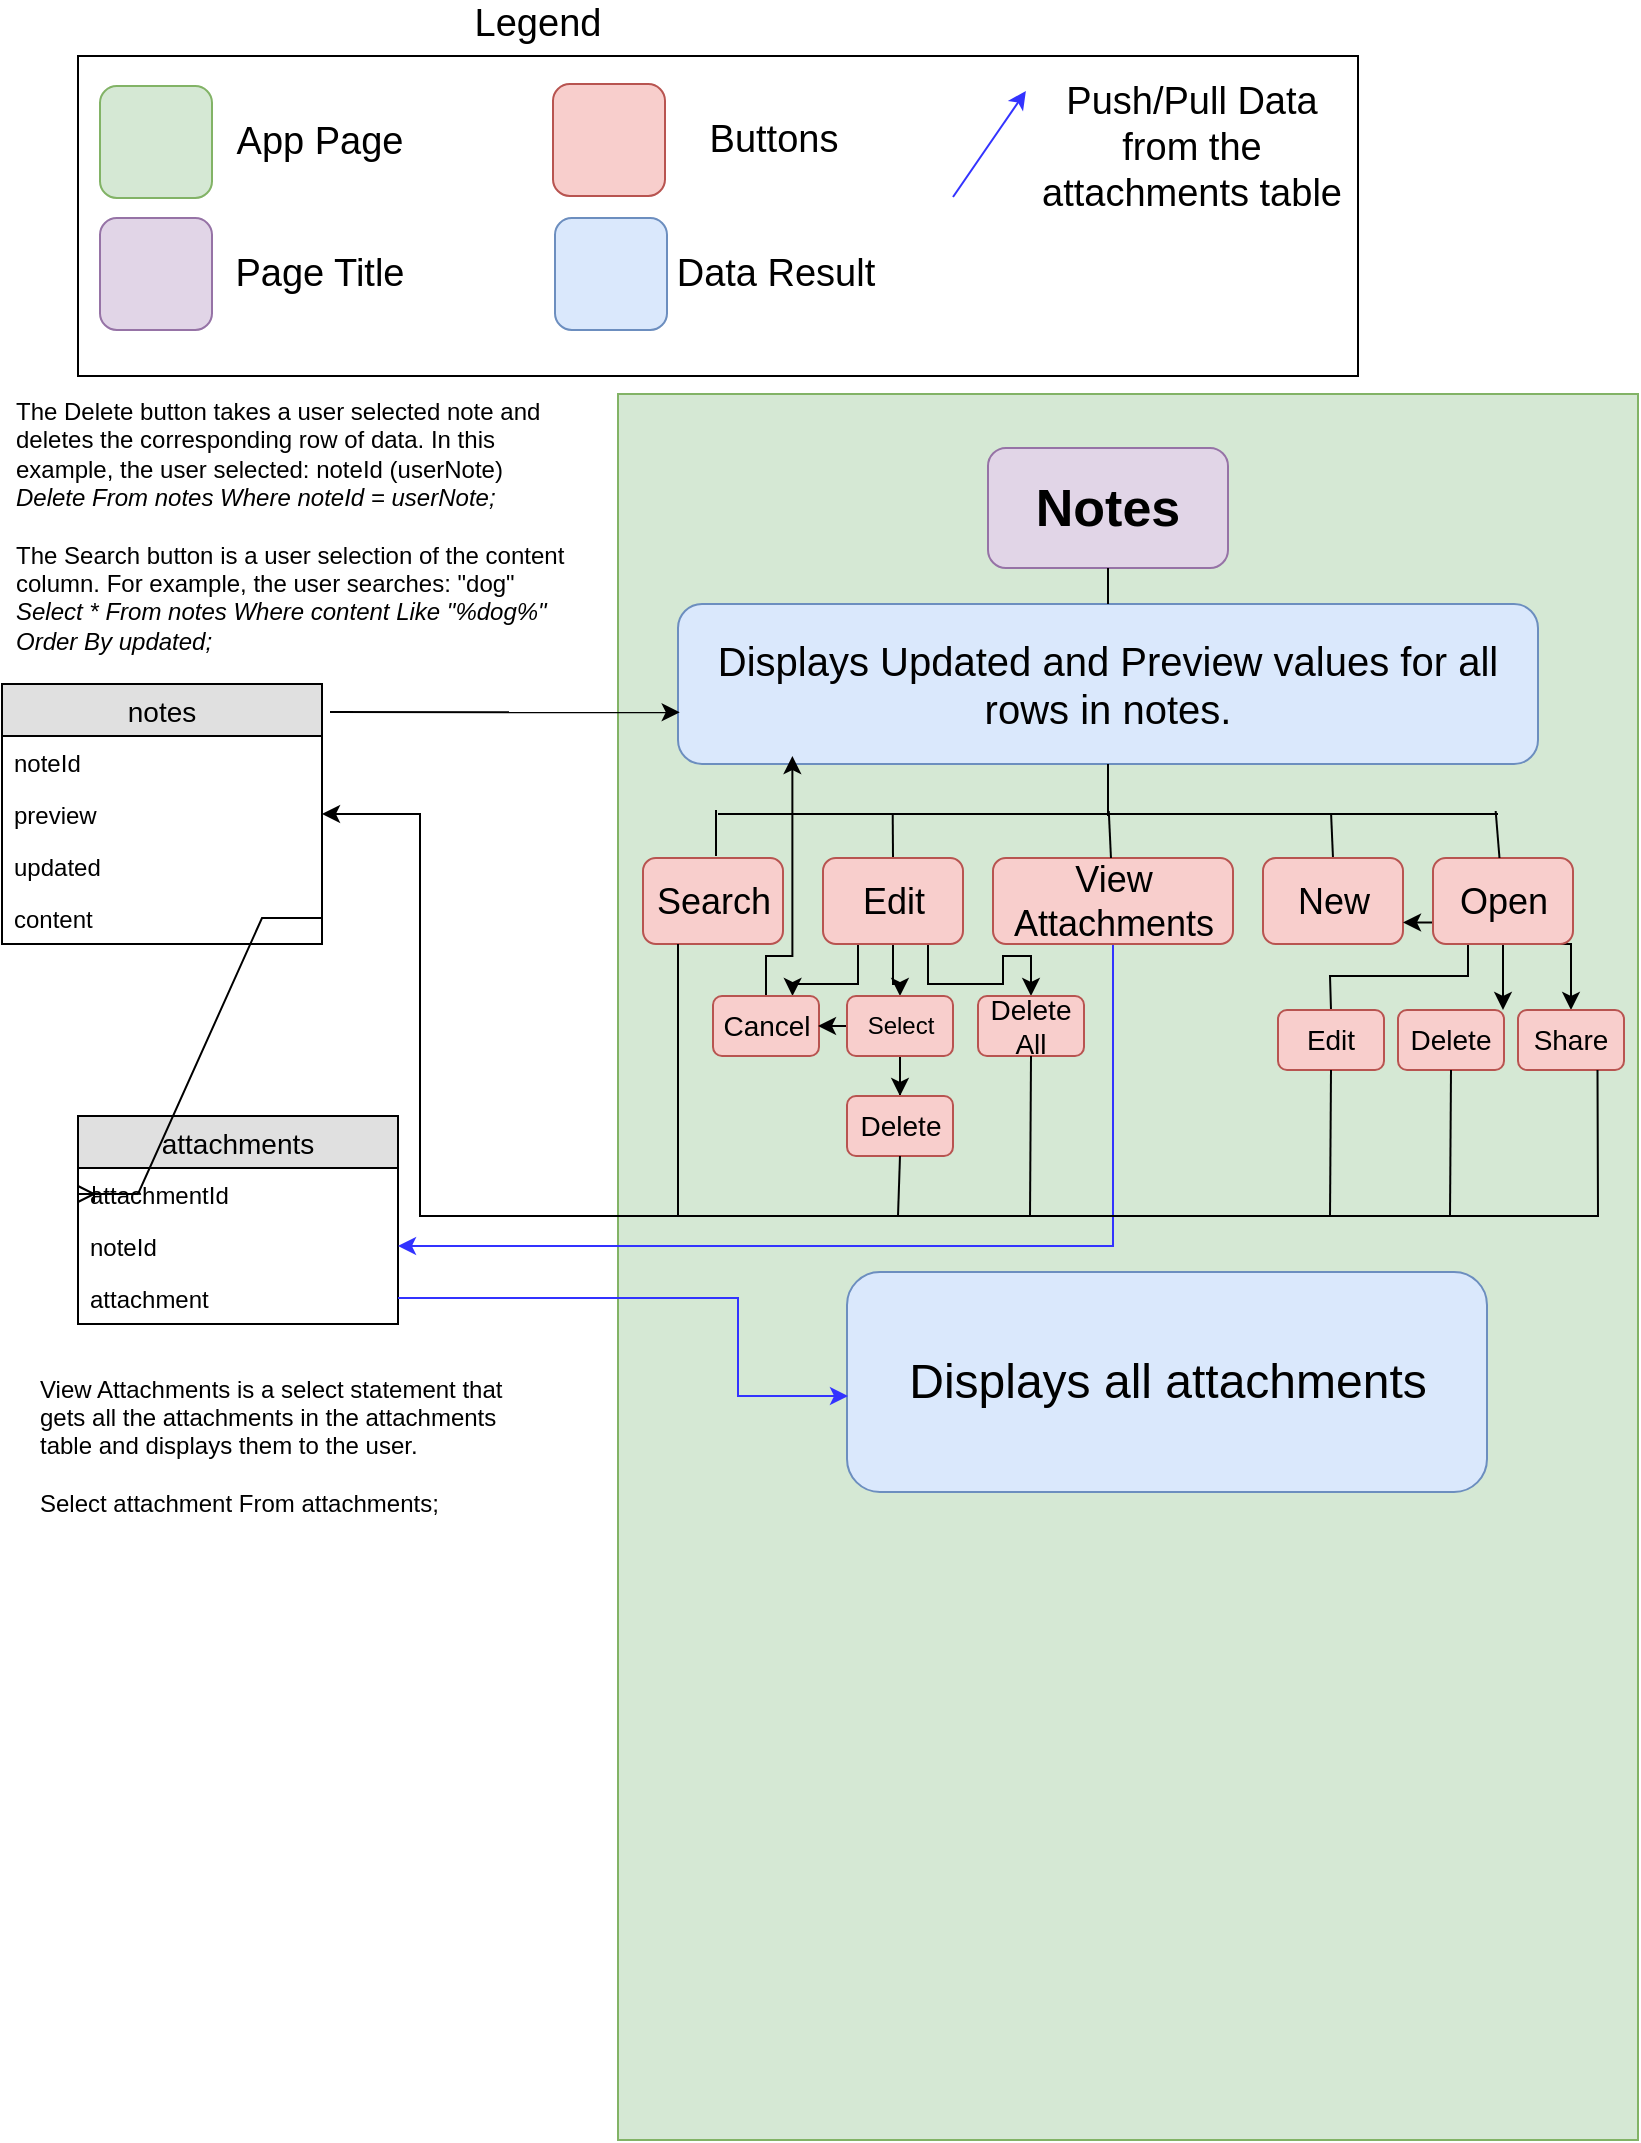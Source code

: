 <mxfile version="10.6.7" type="onedrive"><diagram id="a5W2fRX8ybqjQiZFfJYm" name="Page-1"><mxGraphModel dx="842" dy="466" grid="1" gridSize="10" guides="1" tooltips="1" connect="1" arrows="1" fold="1" page="1" pageScale="1" pageWidth="850" pageHeight="1100" math="0" shadow="0"><root><mxCell id="0"/><mxCell id="1" parent="0"/><mxCell id="HAYtJ29oAx4qvd8wA-S6-3" value="" style="rounded=0;whiteSpace=wrap;html=1;" vertex="1" parent="1"><mxGeometry x="40" y="30" width="640" height="160" as="geometry"/></mxCell><mxCell id="HAYtJ29oAx4qvd8wA-S6-4" value="&lt;font style=&quot;font-size: 19px&quot;&gt;Legend&lt;/font&gt;" style="text;html=1;strokeColor=none;fillColor=none;align=center;verticalAlign=middle;whiteSpace=wrap;rounded=0;" vertex="1" parent="1"><mxGeometry x="170" y="4" width="200" height="20" as="geometry"/></mxCell><mxCell id="HAYtJ29oAx4qvd8wA-S6-5" value="" style="whiteSpace=wrap;html=1;aspect=fixed;rounded=1;fillColor=#d5e8d4;strokeColor=#82b366;" vertex="1" parent="1"><mxGeometry x="51" y="45" width="56" height="56" as="geometry"/></mxCell><mxCell id="HAYtJ29oAx4qvd8wA-S6-6" value="&lt;font style=&quot;font-size: 19px&quot;&gt;App Page&lt;/font&gt;" style="text;html=1;strokeColor=none;fillColor=none;align=center;verticalAlign=middle;whiteSpace=wrap;rounded=0;" vertex="1" parent="1"><mxGeometry x="61" y="63" width="200" height="20" as="geometry"/></mxCell><mxCell id="HAYtJ29oAx4qvd8wA-S6-7" value="" style="whiteSpace=wrap;html=1;aspect=fixed;rounded=1;fillColor=#e1d5e7;strokeColor=#9673a6;" vertex="1" parent="1"><mxGeometry x="51" y="111" width="56" height="56" as="geometry"/></mxCell><mxCell id="HAYtJ29oAx4qvd8wA-S6-8" value="&lt;font style=&quot;font-size: 19px&quot;&gt;Page Title&lt;/font&gt;" style="text;html=1;strokeColor=none;fillColor=none;align=center;verticalAlign=middle;whiteSpace=wrap;rounded=0;" vertex="1" parent="1"><mxGeometry x="61" y="129" width="200" height="20" as="geometry"/></mxCell><mxCell id="HAYtJ29oAx4qvd8wA-S6-9" value="" style="whiteSpace=wrap;html=1;aspect=fixed;rounded=1;fillColor=#f8cecc;strokeColor=#b85450;" vertex="1" parent="1"><mxGeometry x="277.5" y="44" width="56" height="56" as="geometry"/></mxCell><mxCell id="HAYtJ29oAx4qvd8wA-S6-10" value="&lt;font style=&quot;font-size: 19px&quot;&gt;Buttons&lt;/font&gt;" style="text;html=1;strokeColor=none;fillColor=none;align=center;verticalAlign=middle;whiteSpace=wrap;rounded=0;" vertex="1" parent="1"><mxGeometry x="287.5" y="62" width="200" height="20" as="geometry"/></mxCell><mxCell id="HAYtJ29oAx4qvd8wA-S6-11" value="" style="whiteSpace=wrap;html=1;aspect=fixed;rounded=1;fillColor=#dae8fc;strokeColor=#6c8ebf;" vertex="1" parent="1"><mxGeometry x="278.5" y="111" width="56" height="56" as="geometry"/></mxCell><mxCell id="HAYtJ29oAx4qvd8wA-S6-12" value="&lt;font style=&quot;font-size: 19px&quot;&gt;Data Result&lt;/font&gt;" style="text;html=1;strokeColor=none;fillColor=none;align=center;verticalAlign=middle;whiteSpace=wrap;rounded=0;" vertex="1" parent="1"><mxGeometry x="288.5" y="129" width="200" height="20" as="geometry"/></mxCell><mxCell id="HAYtJ29oAx4qvd8wA-S6-13" value="" style="rounded=0;whiteSpace=wrap;html=1;fillColor=#d5e8d4;strokeColor=#82b366;" vertex="1" parent="1"><mxGeometry x="310" y="199" width="510" height="873" as="geometry"/></mxCell><mxCell id="HAYtJ29oAx4qvd8wA-S6-14" value="&lt;font style=&quot;font-size: 26px&quot;&gt;&lt;b&gt;Notes&lt;/b&gt;&lt;/font&gt;" style="rounded=1;whiteSpace=wrap;html=1;fillColor=#e1d5e7;strokeColor=#9673a6;" vertex="1" parent="1"><mxGeometry x="495" y="226" width="120" height="60" as="geometry"/></mxCell><mxCell id="HAYtJ29oAx4qvd8wA-S6-15" value="notes" style="swimlane;fontStyle=0;childLayout=stackLayout;horizontal=1;startSize=26;fillColor=#e0e0e0;horizontalStack=0;resizeParent=1;resizeParentMax=0;resizeLast=0;collapsible=1;marginBottom=0;swimlaneFillColor=#ffffff;align=center;fontSize=14;rounded=0;container=0;" vertex="1" parent="1"><mxGeometry x="2" y="344" width="160" height="130" as="geometry"/></mxCell><mxCell id="HAYtJ29oAx4qvd8wA-S6-16" value="noteId" style="text;strokeColor=none;fillColor=none;spacingLeft=4;spacingRight=4;overflow=hidden;rotatable=0;points=[[0,0.5],[1,0.5]];portConstraint=eastwest;fontSize=12;" vertex="1" parent="HAYtJ29oAx4qvd8wA-S6-15"><mxGeometry y="26" width="160" height="26" as="geometry"/></mxCell><mxCell id="HAYtJ29oAx4qvd8wA-S6-17" value="preview" style="text;strokeColor=none;fillColor=none;spacingLeft=4;spacingRight=4;overflow=hidden;rotatable=0;points=[[0,0.5],[1,0.5]];portConstraint=eastwest;fontSize=12;" vertex="1" parent="HAYtJ29oAx4qvd8wA-S6-15"><mxGeometry y="52" width="160" height="26" as="geometry"/></mxCell><mxCell id="HAYtJ29oAx4qvd8wA-S6-21" value="updated" style="text;strokeColor=none;fillColor=none;spacingLeft=4;spacingRight=4;overflow=hidden;rotatable=0;points=[[0,0.5],[1,0.5]];portConstraint=eastwest;fontSize=12;" vertex="1" parent="HAYtJ29oAx4qvd8wA-S6-15"><mxGeometry y="78" width="160" height="26" as="geometry"/></mxCell><mxCell id="HAYtJ29oAx4qvd8wA-S6-18" value="content" style="text;strokeColor=none;fillColor=none;spacingLeft=4;spacingRight=4;overflow=hidden;rotatable=0;points=[[0,0.5],[1,0.5]];portConstraint=eastwest;fontSize=12;" vertex="1" parent="HAYtJ29oAx4qvd8wA-S6-15"><mxGeometry y="104" width="160" height="26" as="geometry"/></mxCell><mxCell id="HAYtJ29oAx4qvd8wA-S6-22" value="attachments" style="swimlane;fontStyle=0;childLayout=stackLayout;horizontal=1;startSize=26;fillColor=#e0e0e0;horizontalStack=0;resizeParent=1;resizeParentMax=0;resizeLast=0;collapsible=1;marginBottom=0;swimlaneFillColor=#ffffff;align=center;fontSize=14;rounded=0;container=0;" vertex="1" parent="1"><mxGeometry x="40" y="560" width="160" height="104" as="geometry"/></mxCell><mxCell id="HAYtJ29oAx4qvd8wA-S6-23" value="attachmentId" style="text;strokeColor=none;fillColor=none;spacingLeft=4;spacingRight=4;overflow=hidden;rotatable=0;points=[[0,0.5],[1,0.5]];portConstraint=eastwest;fontSize=12;" vertex="1" parent="HAYtJ29oAx4qvd8wA-S6-22"><mxGeometry y="26" width="160" height="26" as="geometry"/></mxCell><mxCell id="HAYtJ29oAx4qvd8wA-S6-24" value="noteId" style="text;strokeColor=none;fillColor=none;spacingLeft=4;spacingRight=4;overflow=hidden;rotatable=0;points=[[0,0.5],[1,0.5]];portConstraint=eastwest;fontSize=12;" vertex="1" parent="HAYtJ29oAx4qvd8wA-S6-22"><mxGeometry y="52" width="160" height="26" as="geometry"/></mxCell><mxCell id="HAYtJ29oAx4qvd8wA-S6-25" value="attachment" style="text;strokeColor=none;fillColor=none;spacingLeft=4;spacingRight=4;overflow=hidden;rotatable=0;points=[[0,0.5],[1,0.5]];portConstraint=eastwest;fontSize=12;" vertex="1" parent="HAYtJ29oAx4qvd8wA-S6-22"><mxGeometry y="78" width="160" height="26" as="geometry"/></mxCell><mxCell id="HAYtJ29oAx4qvd8wA-S6-31" value="&lt;font style=&quot;font-size: 20px&quot;&gt;Displays Updated and Preview values for all rows in notes.&lt;/font&gt;" style="rounded=1;whiteSpace=wrap;html=1;fillColor=#dae8fc;strokeColor=#6c8ebf;" vertex="1" parent="1"><mxGeometry x="340" y="304" width="430" height="80" as="geometry"/></mxCell><mxCell id="HAYtJ29oAx4qvd8wA-S6-30" value="" style="endArrow=classic;html=1;entryX=0.002;entryY=0.677;entryDx=0;entryDy=0;entryPerimeter=0;" edge="1" parent="1" target="HAYtJ29oAx4qvd8wA-S6-31"><mxGeometry width="50" height="50" relative="1" as="geometry"><mxPoint x="166" y="358" as="sourcePoint"/><mxPoint x="240" y="370" as="targetPoint"/></mxGeometry></mxCell><mxCell id="HAYtJ29oAx4qvd8wA-S6-33" value="" style="endArrow=none;html=1;entryX=0.5;entryY=1;entryDx=0;entryDy=0;exitX=0.5;exitY=0;exitDx=0;exitDy=0;" edge="1" parent="1" source="HAYtJ29oAx4qvd8wA-S6-31" target="HAYtJ29oAx4qvd8wA-S6-14"><mxGeometry width="50" height="50" relative="1" as="geometry"><mxPoint x="540" y="340" as="sourcePoint"/><mxPoint x="590" y="290" as="targetPoint"/></mxGeometry></mxCell><mxCell id="HAYtJ29oAx4qvd8wA-S6-36" value="&lt;font style=&quot;font-size: 18px&quot;&gt;Search&lt;/font&gt;" style="rounded=1;whiteSpace=wrap;html=1;fillColor=#f8cecc;strokeColor=#b85450;" vertex="1" parent="1"><mxGeometry x="322.5" y="431" width="70" height="43" as="geometry"/></mxCell><mxCell id="HAYtJ29oAx4qvd8wA-S6-68" style="edgeStyle=orthogonalEdgeStyle;rounded=0;orthogonalLoop=1;jettySize=auto;html=1;exitX=0.5;exitY=1;exitDx=0;exitDy=0;" edge="1" parent="1" source="HAYtJ29oAx4qvd8wA-S6-37" target="HAYtJ29oAx4qvd8wA-S6-58"><mxGeometry relative="1" as="geometry"/></mxCell><mxCell id="HAYtJ29oAx4qvd8wA-S6-71" style="edgeStyle=orthogonalEdgeStyle;rounded=0;orthogonalLoop=1;jettySize=auto;html=1;exitX=0.75;exitY=1;exitDx=0;exitDy=0;" edge="1" parent="1" source="HAYtJ29oAx4qvd8wA-S6-37" target="HAYtJ29oAx4qvd8wA-S6-59"><mxGeometry relative="1" as="geometry"/></mxCell><mxCell id="HAYtJ29oAx4qvd8wA-S6-72" style="edgeStyle=orthogonalEdgeStyle;rounded=0;orthogonalLoop=1;jettySize=auto;html=1;exitX=0.25;exitY=1;exitDx=0;exitDy=0;entryX=0.75;entryY=0;entryDx=0;entryDy=0;" edge="1" parent="1" source="HAYtJ29oAx4qvd8wA-S6-37" target="HAYtJ29oAx4qvd8wA-S6-57"><mxGeometry relative="1" as="geometry"/></mxCell><mxCell id="HAYtJ29oAx4qvd8wA-S6-97" style="edgeStyle=none;rounded=0;orthogonalLoop=1;jettySize=auto;html=1;exitX=0.5;exitY=0;exitDx=0;exitDy=0;entryX=0.224;entryY=0.563;entryDx=0;entryDy=0;entryPerimeter=0;endArrow=none;endFill=0;strokeColor=#000000;" edge="1" parent="1" source="HAYtJ29oAx4qvd8wA-S6-37" target="HAYtJ29oAx4qvd8wA-S6-49"><mxGeometry relative="1" as="geometry"/></mxCell><mxCell id="HAYtJ29oAx4qvd8wA-S6-37" value="&lt;font style=&quot;font-size: 18px&quot;&gt;Edit&lt;/font&gt;" style="rounded=1;whiteSpace=wrap;html=1;fillColor=#f8cecc;strokeColor=#b85450;" vertex="1" parent="1"><mxGeometry x="412.5" y="431" width="70" height="43" as="geometry"/></mxCell><mxCell id="HAYtJ29oAx4qvd8wA-S6-95" style="edgeStyle=orthogonalEdgeStyle;rounded=0;orthogonalLoop=1;jettySize=auto;html=1;exitX=0.5;exitY=1;exitDx=0;exitDy=0;strokeColor=#3333FF;entryX=1;entryY=0.5;entryDx=0;entryDy=0;" edge="1" parent="1" source="HAYtJ29oAx4qvd8wA-S6-38" target="HAYtJ29oAx4qvd8wA-S6-24"><mxGeometry relative="1" as="geometry"/></mxCell><mxCell id="HAYtJ29oAx4qvd8wA-S6-38" value="&lt;font style=&quot;font-size: 18px&quot;&gt;View Attachments&lt;/font&gt;" style="rounded=1;whiteSpace=wrap;html=1;fillColor=#f8cecc;strokeColor=#b85450;" vertex="1" parent="1"><mxGeometry x="497.5" y="431" width="120" height="43" as="geometry"/></mxCell><mxCell id="HAYtJ29oAx4qvd8wA-S6-96" style="rounded=0;orthogonalLoop=1;jettySize=auto;html=1;exitX=0.5;exitY=0;exitDx=0;exitDy=0;entryX=0.786;entryY=0.479;entryDx=0;entryDy=0;entryPerimeter=0;strokeColor=#000000;endArrow=none;endFill=0;bendable=0;" edge="1" parent="1" source="HAYtJ29oAx4qvd8wA-S6-39" target="HAYtJ29oAx4qvd8wA-S6-49"><mxGeometry relative="1" as="geometry"/></mxCell><mxCell id="HAYtJ29oAx4qvd8wA-S6-39" value="&lt;font style=&quot;font-size: 18px&quot;&gt;New&lt;/font&gt;" style="rounded=1;whiteSpace=wrap;html=1;fillColor=#f8cecc;strokeColor=#b85450;" vertex="1" parent="1"><mxGeometry x="632.5" y="431" width="70" height="43" as="geometry"/></mxCell><mxCell id="HAYtJ29oAx4qvd8wA-S6-74" style="edgeStyle=orthogonalEdgeStyle;rounded=0;orthogonalLoop=1;jettySize=auto;html=1;exitX=0.5;exitY=1;exitDx=0;exitDy=0;" edge="1" parent="1" source="HAYtJ29oAx4qvd8wA-S6-40" target="HAYtJ29oAx4qvd8wA-S6-61"><mxGeometry relative="1" as="geometry"><Array as="points"><mxPoint x="752" y="510"/><mxPoint x="752" y="510"/></Array></mxGeometry></mxCell><mxCell id="HAYtJ29oAx4qvd8wA-S6-75" style="edgeStyle=orthogonalEdgeStyle;rounded=0;orthogonalLoop=1;jettySize=auto;html=1;exitX=0.75;exitY=1;exitDx=0;exitDy=0;entryX=0.5;entryY=0;entryDx=0;entryDy=0;" edge="1" parent="1" source="HAYtJ29oAx4qvd8wA-S6-40" target="HAYtJ29oAx4qvd8wA-S6-62"><mxGeometry relative="1" as="geometry"/></mxCell><mxCell id="HAYtJ29oAx4qvd8wA-S6-77" style="edgeStyle=orthogonalEdgeStyle;rounded=0;orthogonalLoop=1;jettySize=auto;html=1;exitX=0;exitY=0.75;exitDx=0;exitDy=0;entryX=1;entryY=0.75;entryDx=0;entryDy=0;" edge="1" parent="1" source="HAYtJ29oAx4qvd8wA-S6-40" target="HAYtJ29oAx4qvd8wA-S6-39"><mxGeometry relative="1" as="geometry"/></mxCell><mxCell id="HAYtJ29oAx4qvd8wA-S6-100" style="edgeStyle=none;rounded=0;orthogonalLoop=1;jettySize=auto;html=1;exitX=0.25;exitY=1;exitDx=0;exitDy=0;entryX=0.5;entryY=0;entryDx=0;entryDy=0;endArrow=none;endFill=0;strokeColor=#000000;" edge="1" parent="1" source="HAYtJ29oAx4qvd8wA-S6-40" target="HAYtJ29oAx4qvd8wA-S6-60"><mxGeometry relative="1" as="geometry"><Array as="points"><mxPoint x="735" y="490"/><mxPoint x="666" y="490"/></Array></mxGeometry></mxCell><mxCell id="HAYtJ29oAx4qvd8wA-S6-40" value="&lt;font style=&quot;font-size: 18px&quot;&gt;Open&lt;/font&gt;" style="rounded=1;whiteSpace=wrap;html=1;fillColor=#f8cecc;strokeColor=#b85450;" vertex="1" parent="1"><mxGeometry x="717.5" y="431" width="70" height="43" as="geometry"/></mxCell><mxCell id="HAYtJ29oAx4qvd8wA-S6-49" value="" style="line;strokeWidth=1;fillColor=none;align=left;verticalAlign=middle;spacingTop=-1;spacingLeft=3;spacingRight=3;rotatable=0;labelPosition=right;points=[];portConstraint=eastwest;fontSize=12;rounded=0;" vertex="1" parent="1"><mxGeometry x="360" y="405" width="390" height="8" as="geometry"/></mxCell><mxCell id="HAYtJ29oAx4qvd8wA-S6-50" value="" style="endArrow=none;html=1;" edge="1" parent="1"><mxGeometry width="50" height="50" relative="1" as="geometry"><mxPoint x="359" y="430" as="sourcePoint"/><mxPoint x="359" y="407" as="targetPoint"/></mxGeometry></mxCell><mxCell id="HAYtJ29oAx4qvd8wA-S6-54" value="" style="endArrow=none;html=1;entryX=0.501;entryY=0.315;entryDx=0;entryDy=0;entryPerimeter=0;" edge="1" parent="1" source="HAYtJ29oAx4qvd8wA-S6-38" target="HAYtJ29oAx4qvd8wA-S6-49"><mxGeometry width="50" height="50" relative="1" as="geometry"><mxPoint x="379" y="450" as="sourcePoint"/><mxPoint x="379" y="432" as="targetPoint"/></mxGeometry></mxCell><mxCell id="HAYtJ29oAx4qvd8wA-S6-56" value="" style="endArrow=none;html=1;entryX=0.997;entryY=0.313;entryDx=0;entryDy=0;entryPerimeter=0;" edge="1" parent="1" source="HAYtJ29oAx4qvd8wA-S6-40" target="HAYtJ29oAx4qvd8wA-S6-49"><mxGeometry width="50" height="50" relative="1" as="geometry"><mxPoint x="399" y="470" as="sourcePoint"/><mxPoint x="399" y="452" as="targetPoint"/></mxGeometry></mxCell><mxCell id="HAYtJ29oAx4qvd8wA-S6-80" style="edgeStyle=orthogonalEdgeStyle;rounded=0;orthogonalLoop=1;jettySize=auto;html=1;exitX=0.5;exitY=0;exitDx=0;exitDy=0;entryX=0.133;entryY=0.95;entryDx=0;entryDy=0;entryPerimeter=0;" edge="1" parent="1" source="HAYtJ29oAx4qvd8wA-S6-57" target="HAYtJ29oAx4qvd8wA-S6-31"><mxGeometry relative="1" as="geometry"><Array as="points"><mxPoint x="384" y="480"/><mxPoint x="397" y="480"/></Array></mxGeometry></mxCell><mxCell id="HAYtJ29oAx4qvd8wA-S6-57" value="&lt;font style=&quot;font-size: 14px&quot;&gt;Cancel&lt;/font&gt;" style="rounded=1;whiteSpace=wrap;html=1;fillColor=#f8cecc;strokeColor=#b85450;" vertex="1" parent="1"><mxGeometry x="357.5" y="500" width="53" height="30" as="geometry"/></mxCell><mxCell id="HAYtJ29oAx4qvd8wA-S6-73" style="edgeStyle=orthogonalEdgeStyle;rounded=0;orthogonalLoop=1;jettySize=auto;html=1;exitX=0.5;exitY=1;exitDx=0;exitDy=0;" edge="1" parent="1" source="HAYtJ29oAx4qvd8wA-S6-58" target="HAYtJ29oAx4qvd8wA-S6-63"><mxGeometry relative="1" as="geometry"/></mxCell><mxCell id="HAYtJ29oAx4qvd8wA-S6-92" style="edgeStyle=orthogonalEdgeStyle;rounded=0;orthogonalLoop=1;jettySize=auto;html=1;exitX=0;exitY=0.5;exitDx=0;exitDy=0;" edge="1" parent="1" source="HAYtJ29oAx4qvd8wA-S6-58"><mxGeometry relative="1" as="geometry"><mxPoint x="410" y="515" as="targetPoint"/></mxGeometry></mxCell><mxCell id="HAYtJ29oAx4qvd8wA-S6-58" value="Select" style="rounded=1;whiteSpace=wrap;html=1;fillColor=#f8cecc;strokeColor=#b85450;" vertex="1" parent="1"><mxGeometry x="424.5" y="500" width="53" height="30" as="geometry"/></mxCell><mxCell id="HAYtJ29oAx4qvd8wA-S6-59" value="&lt;font style=&quot;font-size: 14px&quot;&gt;Delete All&lt;/font&gt;" style="rounded=1;whiteSpace=wrap;html=1;fillColor=#f8cecc;strokeColor=#b85450;" vertex="1" parent="1"><mxGeometry x="490" y="500" width="53" height="30" as="geometry"/></mxCell><mxCell id="HAYtJ29oAx4qvd8wA-S6-60" value="&lt;font style=&quot;font-size: 14px&quot;&gt;Edit&lt;/font&gt;" style="rounded=1;whiteSpace=wrap;html=1;fillColor=#f8cecc;strokeColor=#b85450;" vertex="1" parent="1"><mxGeometry x="640" y="507" width="53" height="30" as="geometry"/></mxCell><mxCell id="HAYtJ29oAx4qvd8wA-S6-61" value="&lt;font style=&quot;font-size: 14px&quot;&gt;Delete&lt;/font&gt;" style="rounded=1;whiteSpace=wrap;html=1;fillColor=#f8cecc;strokeColor=#b85450;" vertex="1" parent="1"><mxGeometry x="700" y="507" width="53" height="30" as="geometry"/></mxCell><mxCell id="HAYtJ29oAx4qvd8wA-S6-62" value="&lt;font style=&quot;font-size: 14px&quot;&gt;Share&lt;/font&gt;" style="rounded=1;whiteSpace=wrap;html=1;fillColor=#f8cecc;strokeColor=#b85450;" vertex="1" parent="1"><mxGeometry x="760" y="507" width="53" height="30" as="geometry"/></mxCell><mxCell id="HAYtJ29oAx4qvd8wA-S6-63" value="&lt;font style=&quot;font-size: 14px&quot;&gt;Delete&lt;/font&gt;" style="rounded=1;whiteSpace=wrap;html=1;fillColor=#f8cecc;strokeColor=#b85450;" vertex="1" parent="1"><mxGeometry x="424.5" y="550" width="53" height="30" as="geometry"/></mxCell><mxCell id="HAYtJ29oAx4qvd8wA-S6-85" value="" style="endArrow=classic;html=1;entryX=1;entryY=0.5;entryDx=0;entryDy=0;exitX=0.75;exitY=1;exitDx=0;exitDy=0;rounded=0;" edge="1" parent="1" source="HAYtJ29oAx4qvd8wA-S6-62" target="HAYtJ29oAx4qvd8wA-S6-17"><mxGeometry width="50" height="50" relative="1" as="geometry"><mxPoint x="270" y="630" as="sourcePoint"/><mxPoint x="320" y="580" as="targetPoint"/><Array as="points"><mxPoint x="800" y="610"/><mxPoint x="211" y="610"/><mxPoint x="211" y="409"/></Array></mxGeometry></mxCell><mxCell id="HAYtJ29oAx4qvd8wA-S6-86" value="" style="endArrow=none;html=1;entryX=0.25;entryY=1;entryDx=0;entryDy=0;" edge="1" parent="1" target="HAYtJ29oAx4qvd8wA-S6-36"><mxGeometry width="50" height="50" relative="1" as="geometry"><mxPoint x="340" y="610" as="sourcePoint"/><mxPoint x="320" y="490" as="targetPoint"/></mxGeometry></mxCell><mxCell id="HAYtJ29oAx4qvd8wA-S6-87" value="" style="endArrow=none;html=1;entryX=0.5;entryY=1;entryDx=0;entryDy=0;" edge="1" parent="1" target="HAYtJ29oAx4qvd8wA-S6-63"><mxGeometry width="50" height="50" relative="1" as="geometry"><mxPoint x="450" y="610" as="sourcePoint"/><mxPoint x="480" y="570" as="targetPoint"/></mxGeometry></mxCell><mxCell id="HAYtJ29oAx4qvd8wA-S6-88" value="" style="endArrow=none;html=1;entryX=0.5;entryY=1;entryDx=0;entryDy=0;" edge="1" parent="1" target="HAYtJ29oAx4qvd8wA-S6-59"><mxGeometry width="50" height="50" relative="1" as="geometry"><mxPoint x="516" y="610" as="sourcePoint"/><mxPoint x="590" y="550" as="targetPoint"/></mxGeometry></mxCell><mxCell id="HAYtJ29oAx4qvd8wA-S6-89" value="" style="endArrow=none;html=1;entryX=0.5;entryY=1;entryDx=0;entryDy=0;" edge="1" parent="1" target="HAYtJ29oAx4qvd8wA-S6-60"><mxGeometry width="50" height="50" relative="1" as="geometry"><mxPoint x="666" y="610" as="sourcePoint"/><mxPoint x="740" y="560" as="targetPoint"/></mxGeometry></mxCell><mxCell id="HAYtJ29oAx4qvd8wA-S6-90" value="" style="endArrow=none;html=1;entryX=0.5;entryY=1;entryDx=0;entryDy=0;" edge="1" parent="1" target="HAYtJ29oAx4qvd8wA-S6-61"><mxGeometry width="50" height="50" relative="1" as="geometry"><mxPoint x="726" y="610" as="sourcePoint"/><mxPoint x="780" y="550" as="targetPoint"/></mxGeometry></mxCell><mxCell id="HAYtJ29oAx4qvd8wA-S6-93" value="" style="endArrow=none;html=1;entryX=0.5;entryY=1;entryDx=0;entryDy=0;" edge="1" parent="1" target="HAYtJ29oAx4qvd8wA-S6-31"><mxGeometry width="50" height="50" relative="1" as="geometry"><mxPoint x="555" y="410" as="sourcePoint"/><mxPoint x="590" y="370" as="targetPoint"/></mxGeometry></mxCell><mxCell id="HAYtJ29oAx4qvd8wA-S6-102" value="&lt;div style=&quot;text-align: left&quot;&gt;&lt;span&gt;The Delete button takes a user selected note and deletes the corresponding row of data. In this example, the user selected: noteId (userNote)&lt;/span&gt;&lt;/div&gt;&lt;div style=&quot;text-align: left&quot;&gt;&lt;i&gt;Delete From notes Where noteId = userNote;&lt;/i&gt;&lt;/div&gt;&lt;div style=&quot;text-align: left&quot;&gt;&lt;br&gt;&lt;/div&gt;&lt;div style=&quot;text-align: left&quot;&gt;The Search button is a user selection of the content column. For example, the user searches: &quot;dog&quot;&lt;/div&gt;&lt;div style=&quot;text-align: left&quot;&gt;&lt;i&gt;Select * From notes Where content Like &quot;%dog%&quot; Order By updated;&lt;/i&gt;&lt;/div&gt;" style="text;html=1;strokeColor=none;fillColor=none;align=center;verticalAlign=middle;whiteSpace=wrap;rounded=0;" vertex="1" parent="1"><mxGeometry x="8" y="190" width="280" height="150" as="geometry"/></mxCell><mxCell id="HAYtJ29oAx4qvd8wA-S6-103" value="" style="edgeStyle=entityRelationEdgeStyle;fontSize=12;html=1;endArrow=ERoneToMany;strokeColor=#000000;entryX=0;entryY=0.5;entryDx=0;entryDy=0;exitX=1;exitY=0.5;exitDx=0;exitDy=0;rounded=0;" edge="1" parent="1" source="HAYtJ29oAx4qvd8wA-S6-18" target="HAYtJ29oAx4qvd8wA-S6-23"><mxGeometry width="100" height="100" relative="1" as="geometry"><mxPoint x="60" y="590" as="sourcePoint"/><mxPoint x="160" y="490" as="targetPoint"/></mxGeometry></mxCell><mxCell id="HAYtJ29oAx4qvd8wA-S6-104" value="&lt;div style=&quot;text-align: left&quot;&gt;&lt;span&gt;View Attachments is a select statement that gets all the attachments in the attachments table and displays them to the user.&lt;/span&gt;&lt;/div&gt;&lt;div style=&quot;text-align: left&quot;&gt;&lt;span&gt;&lt;br&gt;&lt;/span&gt;&lt;/div&gt;&lt;div style=&quot;text-align: left&quot;&gt;&lt;span&gt;Select attachment From attachments;&lt;/span&gt;&lt;/div&gt;" style="text;html=1;strokeColor=none;fillColor=none;align=center;verticalAlign=middle;whiteSpace=wrap;rounded=0;" vertex="1" parent="1"><mxGeometry x="20" y="680" width="240" height="90" as="geometry"/></mxCell><mxCell id="HAYtJ29oAx4qvd8wA-S6-106" value="&lt;font style=&quot;font-size: 24px&quot;&gt;Displays all attachments&lt;/font&gt;" style="rounded=1;whiteSpace=wrap;html=1;fillColor=#dae8fc;strokeColor=#6c8ebf;" vertex="1" parent="1"><mxGeometry x="424.5" y="638" width="320" height="110" as="geometry"/></mxCell><mxCell id="HAYtJ29oAx4qvd8wA-S6-107" value="" style="endArrow=classic;html=1;strokeColor=#3333FF;exitX=1;exitY=0.5;exitDx=0;exitDy=0;rounded=0;" edge="1" parent="1" source="HAYtJ29oAx4qvd8wA-S6-25"><mxGeometry width="50" height="50" relative="1" as="geometry"><mxPoint x="340" y="740" as="sourcePoint"/><mxPoint x="425" y="700" as="targetPoint"/><Array as="points"><mxPoint x="370" y="651"/><mxPoint x="370" y="700"/></Array></mxGeometry></mxCell><mxCell id="HAYtJ29oAx4qvd8wA-S6-108" value="" style="endArrow=classic;html=1;strokeColor=#3333FF;entryX=-0.016;entryY=-0.049;entryDx=0;entryDy=0;entryPerimeter=0;" edge="1" parent="1" target="HAYtJ29oAx4qvd8wA-S6-109"><mxGeometry width="50" height="50" relative="1" as="geometry"><mxPoint x="477.5" y="100.5" as="sourcePoint"/><mxPoint x="527.5" y="50.5" as="targetPoint"/></mxGeometry></mxCell><mxCell id="HAYtJ29oAx4qvd8wA-S6-109" value="&lt;font style=&quot;font-size: 19px&quot;&gt;Push/Pull Data from the attachments table&lt;/font&gt;" style="text;html=1;strokeColor=none;fillColor=none;align=center;verticalAlign=middle;whiteSpace=wrap;rounded=0;" vertex="1" parent="1"><mxGeometry x="516.5" y="50" width="160" height="51" as="geometry"/></mxCell></root></mxGraphModel></diagram></mxfile>